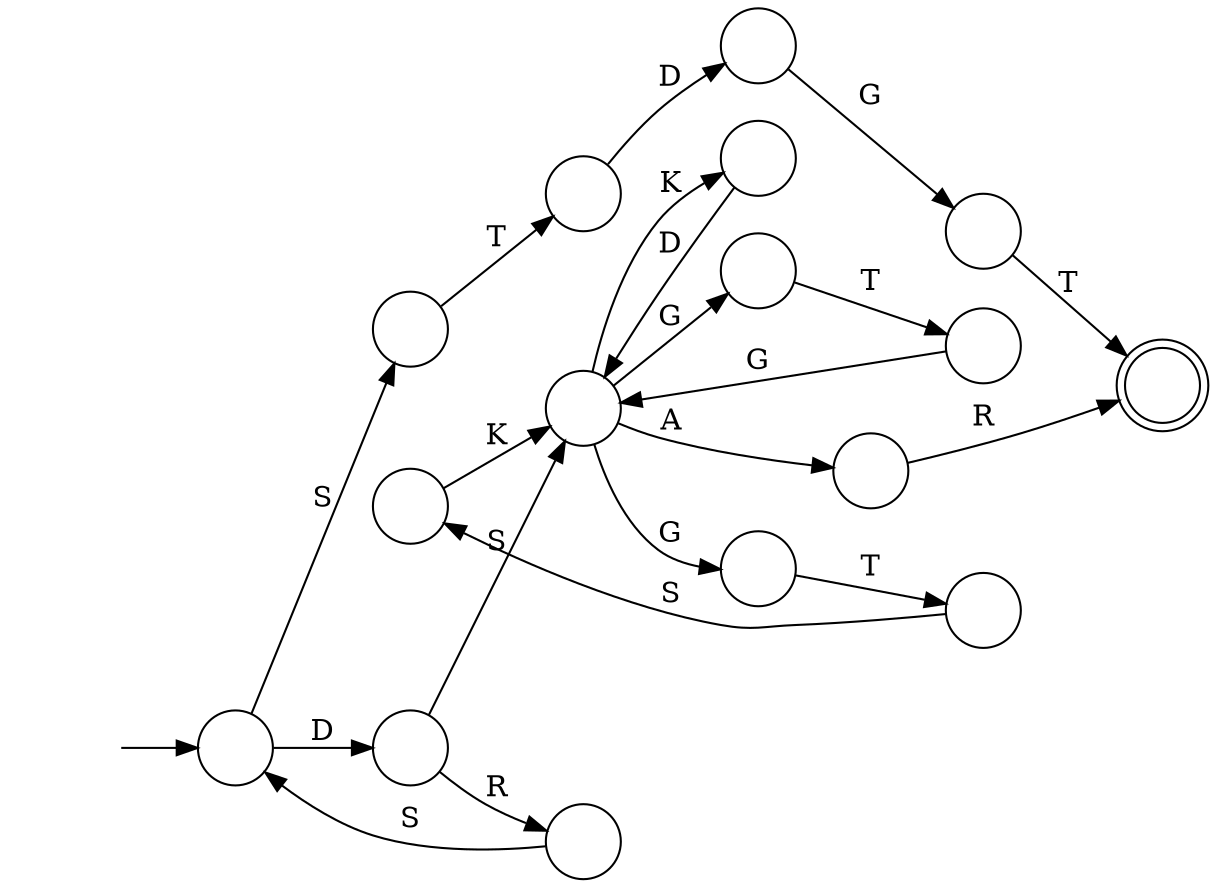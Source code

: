 digraph Automaton {
  rankdir = LR;
  0 [shape=circle,label=""];
  0 -> 15 [label="K"]
  1 [shape=circle,label=""];
  1 -> 0 [label="S"]
  2 [shape=circle,label=""];
  2 -> 3 [label="T"]
  3 [shape=doublecircle,label=""];
  4 [shape=circle,label=""];
  4 -> 3 [label="R"]
  5 [shape=circle,label=""];
  5 -> 10 [label="T"]
  6 [shape=circle,label=""];
  6 -> 2 [label="G"]
  7 [shape=circle,label=""];
  7 -> 13 [label="S"]
  8 [shape=circle,label=""];
  8 -> 1 [label="T"]
  9 [shape=circle,label=""];
  9 -> 15 [label="D"]
  10 [shape=circle,label=""];
  10 -> 6 [label="D"]
  11 [shape=circle,label=""];
  11 -> 15 [label="S"]
  11 -> 7 [label="R"]
  12 [shape=circle,label=""];
  12 -> 14 [label="T"]
  13 [shape=circle,label=""];
  initial [shape=plaintext,label=""];
  initial -> 13
  13 -> 5 [label="S"]
  13 -> 11 [label="D"]
  14 [shape=circle,label=""];
  14 -> 15 [label="G"]
  15 [shape=circle,label=""];
  15 -> 9 [label="K"]
  15 -> 12 [label="G"]
  15 -> 8 [label="G"]
  15 -> 4 [label="A"]
}
